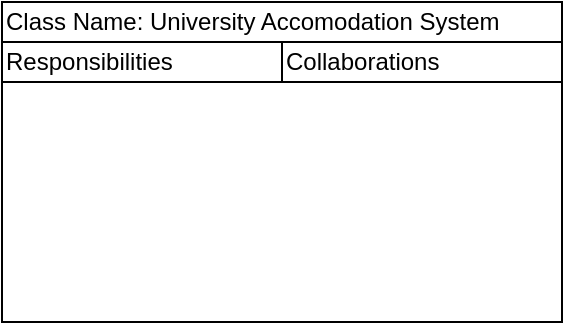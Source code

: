 <mxfile version="24.8.3">
  <diagram name="Page-1" id="7LN7VflOgaZ4222V52JL">
    <mxGraphModel dx="1050" dy="522" grid="1" gridSize="10" guides="1" tooltips="1" connect="1" arrows="1" fold="1" page="1" pageScale="1" pageWidth="850" pageHeight="1100" math="0" shadow="0">
      <root>
        <mxCell id="0" />
        <mxCell id="1" parent="0" />
        <mxCell id="MbRww3cxiKNeoSfrqmK0-1" value="" style="rounded=0;whiteSpace=wrap;html=1;" vertex="1" parent="1">
          <mxGeometry x="320" y="120" width="280" height="160" as="geometry" />
        </mxCell>
        <mxCell id="MbRww3cxiKNeoSfrqmK0-2" value="Class Name: University Accomodation System" style="rounded=0;whiteSpace=wrap;html=1;align=left;" vertex="1" parent="1">
          <mxGeometry x="320" y="120" width="280" height="20" as="geometry" />
        </mxCell>
        <mxCell id="MbRww3cxiKNeoSfrqmK0-3" value="Responsibilities" style="rounded=0;whiteSpace=wrap;html=1;align=left;" vertex="1" parent="1">
          <mxGeometry x="320" y="140" width="140" height="20" as="geometry" />
        </mxCell>
        <mxCell id="MbRww3cxiKNeoSfrqmK0-4" value="Collaborations" style="rounded=0;whiteSpace=wrap;html=1;align=left;" vertex="1" parent="1">
          <mxGeometry x="460" y="140" width="140" height="20" as="geometry" />
        </mxCell>
      </root>
    </mxGraphModel>
  </diagram>
</mxfile>

